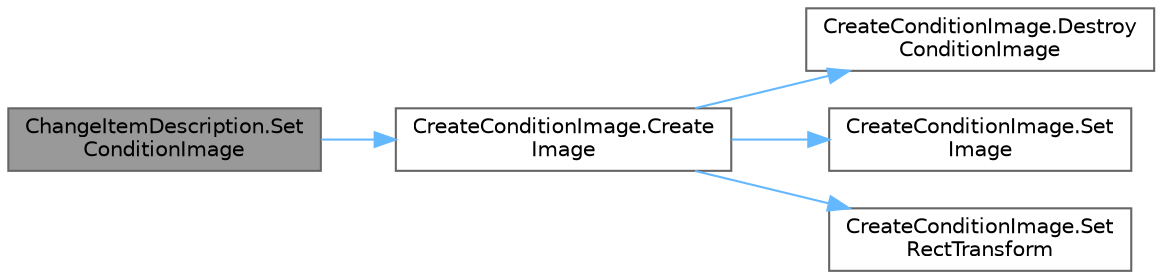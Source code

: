 digraph "ChangeItemDescription.SetConditionImage"
{
 // LATEX_PDF_SIZE
  bgcolor="transparent";
  edge [fontname=Helvetica,fontsize=10,labelfontname=Helvetica,labelfontsize=10];
  node [fontname=Helvetica,fontsize=10,shape=box,height=0.2,width=0.4];
  rankdir="LR";
  Node1 [id="Node000001",label="ChangeItemDescription.Set\lConditionImage",height=0.2,width=0.4,color="gray40", fillcolor="grey60", style="filled", fontcolor="black",tooltip=" "];
  Node1 -> Node2 [id="edge5_Node000001_Node000002",color="steelblue1",style="solid",tooltip=" "];
  Node2 [id="Node000002",label="CreateConditionImage.Create\lImage",height=0.2,width=0.4,color="grey40", fillcolor="white", style="filled",URL="$class_create_condition_image.html#a9603eed3ccdae658bf880d2e557f02e6",tooltip=" "];
  Node2 -> Node3 [id="edge6_Node000002_Node000003",color="steelblue1",style="solid",tooltip=" "];
  Node3 [id="Node000003",label="CreateConditionImage.Destroy\lConditionImage",height=0.2,width=0.4,color="grey40", fillcolor="white", style="filled",URL="$class_create_condition_image.html#a159795bea19415be7c8e0fdad6a88c16",tooltip=" "];
  Node2 -> Node4 [id="edge7_Node000002_Node000004",color="steelblue1",style="solid",tooltip=" "];
  Node4 [id="Node000004",label="CreateConditionImage.Set\lImage",height=0.2,width=0.4,color="grey40", fillcolor="white", style="filled",URL="$class_create_condition_image.html#ab38aa7fcd00e6061cc361f1045c7a65f",tooltip=" "];
  Node2 -> Node5 [id="edge8_Node000002_Node000005",color="steelblue1",style="solid",tooltip=" "];
  Node5 [id="Node000005",label="CreateConditionImage.Set\lRectTransform",height=0.2,width=0.4,color="grey40", fillcolor="white", style="filled",URL="$class_create_condition_image.html#aef971bb4aaf167e2af69e71299a5164e",tooltip=" "];
}

